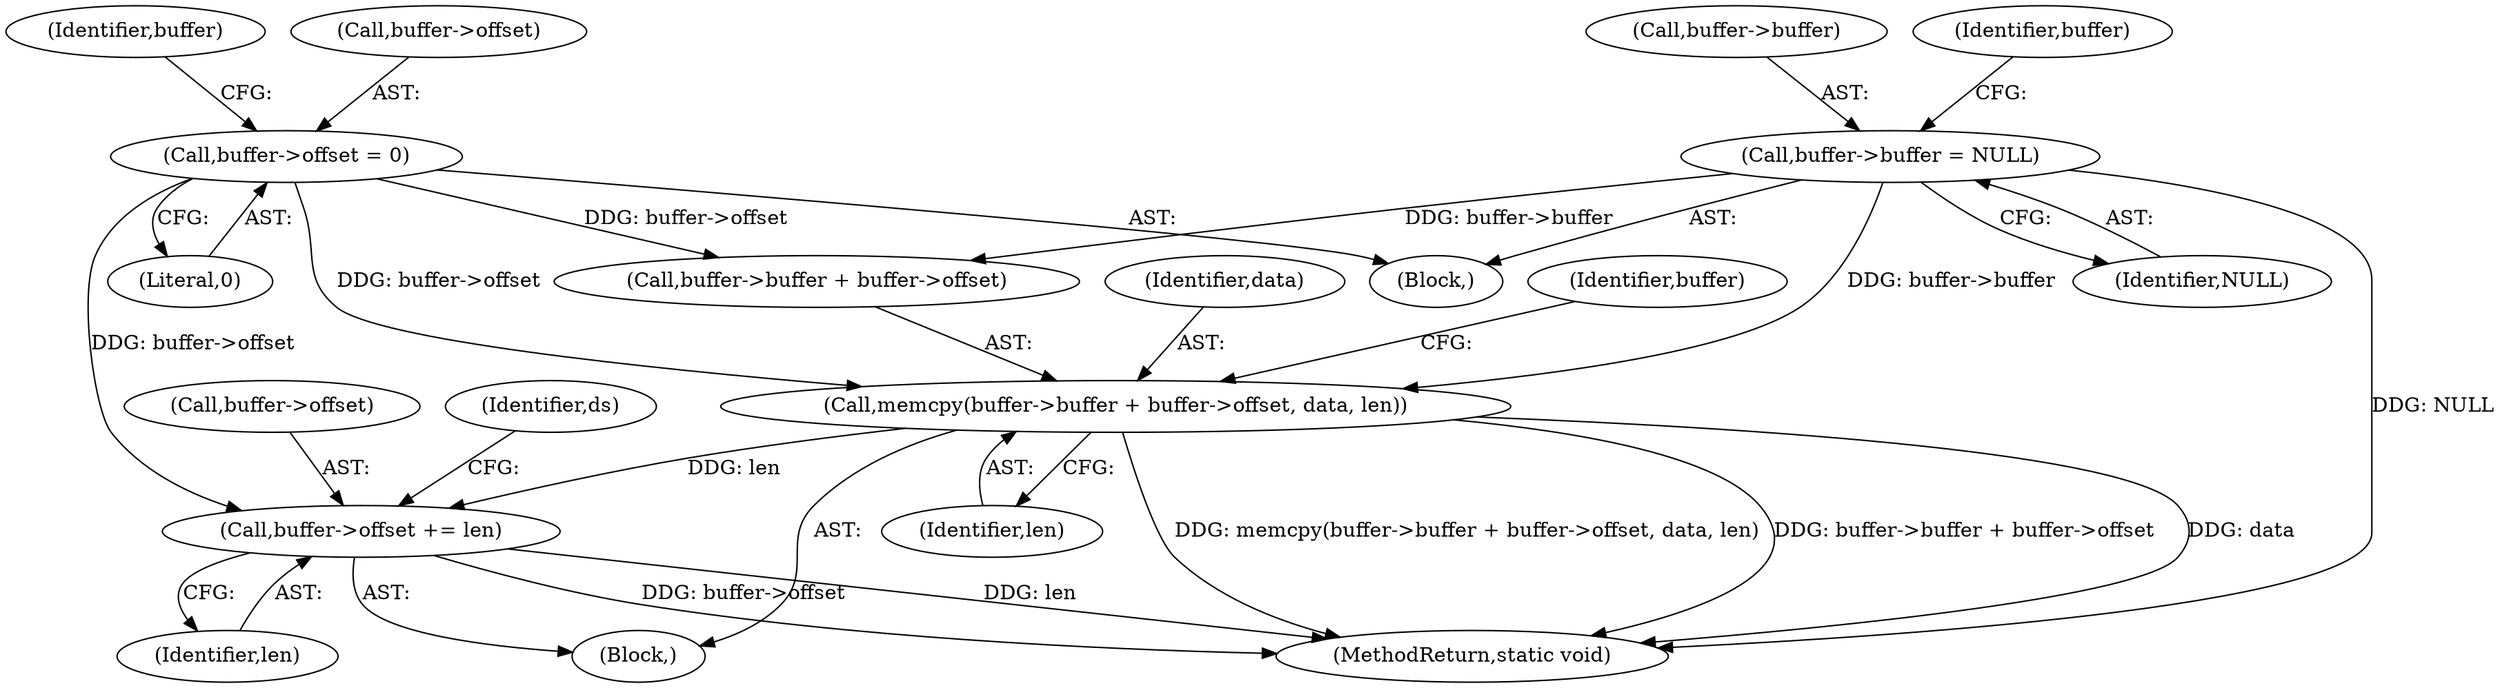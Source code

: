 digraph "0_qemu_9f64916da20eea67121d544698676295bbb105a7_10@API" {
"1000296" [label="(Call,memcpy(buffer->buffer + buffer->offset, data, len))"];
"1000290" [label="(Call,buffer->buffer = NULL)"];
"1000280" [label="(Call,buffer->offset = 0)"];
"1000306" [label="(Call,buffer->offset += len)"];
"1000290" [label="(Call,buffer->buffer = NULL)"];
"1000304" [label="(Identifier,data)"];
"1000308" [label="(Identifier,buffer)"];
"1000280" [label="(Call,buffer->offset = 0)"];
"1000287" [label="(Identifier,buffer)"];
"1000297" [label="(Call,buffer->buffer + buffer->offset)"];
"1000310" [label="(Identifier,len)"];
"1000295" [label="(Block,)"];
"1000296" [label="(Call,memcpy(buffer->buffer + buffer->offset, data, len))"];
"1000305" [label="(Identifier,len)"];
"1000291" [label="(Call,buffer->buffer)"];
"1000411" [label="(MethodReturn,static void)"];
"1000307" [label="(Call,buffer->offset)"];
"1000306" [label="(Call,buffer->offset += len)"];
"1000275" [label="(Block,)"];
"1000281" [label="(Call,buffer->offset)"];
"1000284" [label="(Literal,0)"];
"1000314" [label="(Identifier,ds)"];
"1000294" [label="(Identifier,NULL)"];
"1000299" [label="(Identifier,buffer)"];
"1000296" -> "1000295"  [label="AST: "];
"1000296" -> "1000305"  [label="CFG: "];
"1000297" -> "1000296"  [label="AST: "];
"1000304" -> "1000296"  [label="AST: "];
"1000305" -> "1000296"  [label="AST: "];
"1000308" -> "1000296"  [label="CFG: "];
"1000296" -> "1000411"  [label="DDG: data"];
"1000296" -> "1000411"  [label="DDG: memcpy(buffer->buffer + buffer->offset, data, len)"];
"1000296" -> "1000411"  [label="DDG: buffer->buffer + buffer->offset"];
"1000290" -> "1000296"  [label="DDG: buffer->buffer"];
"1000280" -> "1000296"  [label="DDG: buffer->offset"];
"1000296" -> "1000306"  [label="DDG: len"];
"1000290" -> "1000275"  [label="AST: "];
"1000290" -> "1000294"  [label="CFG: "];
"1000291" -> "1000290"  [label="AST: "];
"1000294" -> "1000290"  [label="AST: "];
"1000299" -> "1000290"  [label="CFG: "];
"1000290" -> "1000411"  [label="DDG: NULL"];
"1000290" -> "1000297"  [label="DDG: buffer->buffer"];
"1000280" -> "1000275"  [label="AST: "];
"1000280" -> "1000284"  [label="CFG: "];
"1000281" -> "1000280"  [label="AST: "];
"1000284" -> "1000280"  [label="AST: "];
"1000287" -> "1000280"  [label="CFG: "];
"1000280" -> "1000297"  [label="DDG: buffer->offset"];
"1000280" -> "1000306"  [label="DDG: buffer->offset"];
"1000306" -> "1000295"  [label="AST: "];
"1000306" -> "1000310"  [label="CFG: "];
"1000307" -> "1000306"  [label="AST: "];
"1000310" -> "1000306"  [label="AST: "];
"1000314" -> "1000306"  [label="CFG: "];
"1000306" -> "1000411"  [label="DDG: len"];
"1000306" -> "1000411"  [label="DDG: buffer->offset"];
}
